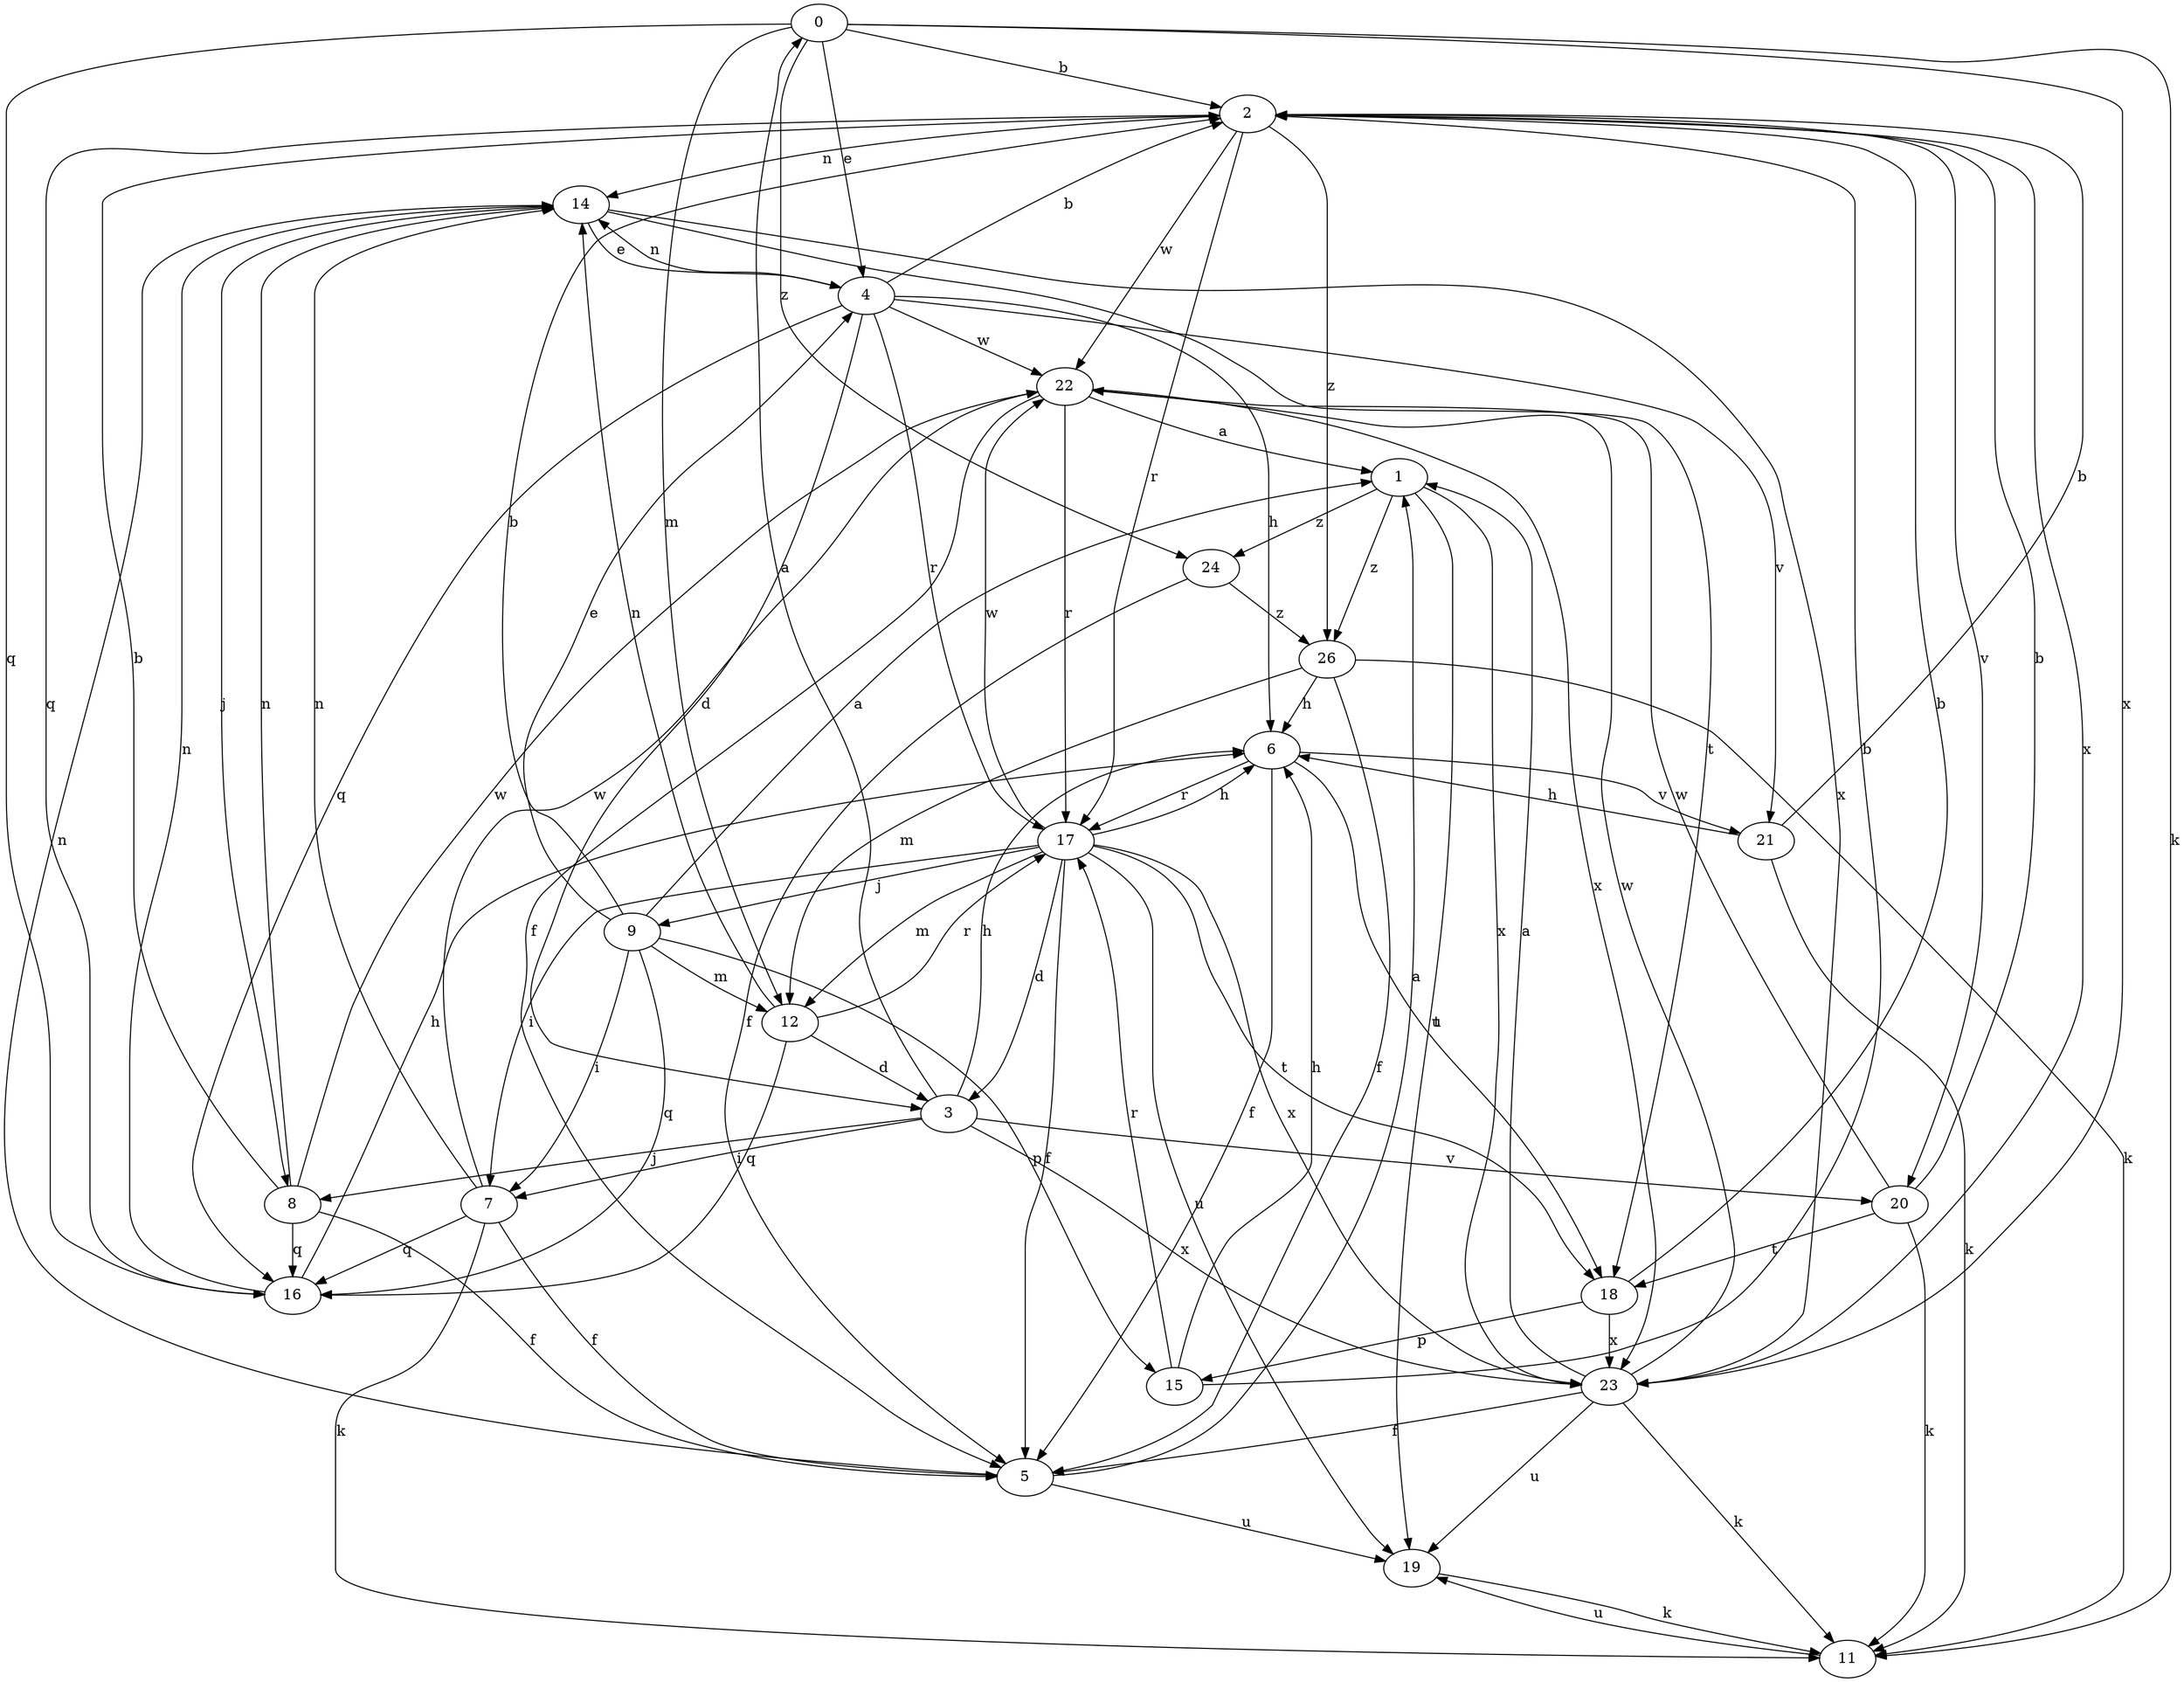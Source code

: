 strict digraph  {
0;
1;
2;
3;
4;
5;
6;
7;
8;
9;
11;
12;
14;
15;
16;
17;
18;
19;
20;
21;
22;
23;
24;
26;
0 -> 2  [label=b];
0 -> 4  [label=e];
0 -> 11  [label=k];
0 -> 12  [label=m];
0 -> 16  [label=q];
0 -> 23  [label=x];
0 -> 24  [label=z];
1 -> 19  [label=u];
1 -> 23  [label=x];
1 -> 24  [label=z];
1 -> 26  [label=z];
2 -> 14  [label=n];
2 -> 16  [label=q];
2 -> 17  [label=r];
2 -> 20  [label=v];
2 -> 22  [label=w];
2 -> 23  [label=x];
2 -> 26  [label=z];
3 -> 0  [label=a];
3 -> 6  [label=h];
3 -> 7  [label=i];
3 -> 8  [label=j];
3 -> 20  [label=v];
3 -> 23  [label=x];
4 -> 2  [label=b];
4 -> 3  [label=d];
4 -> 6  [label=h];
4 -> 14  [label=n];
4 -> 16  [label=q];
4 -> 17  [label=r];
4 -> 21  [label=v];
4 -> 22  [label=w];
5 -> 1  [label=a];
5 -> 14  [label=n];
5 -> 19  [label=u];
6 -> 5  [label=f];
6 -> 17  [label=r];
6 -> 18  [label=t];
6 -> 21  [label=v];
7 -> 5  [label=f];
7 -> 11  [label=k];
7 -> 14  [label=n];
7 -> 16  [label=q];
7 -> 22  [label=w];
8 -> 2  [label=b];
8 -> 5  [label=f];
8 -> 14  [label=n];
8 -> 16  [label=q];
8 -> 22  [label=w];
9 -> 1  [label=a];
9 -> 2  [label=b];
9 -> 4  [label=e];
9 -> 7  [label=i];
9 -> 12  [label=m];
9 -> 15  [label=p];
9 -> 16  [label=q];
11 -> 19  [label=u];
12 -> 3  [label=d];
12 -> 14  [label=n];
12 -> 16  [label=q];
12 -> 17  [label=r];
14 -> 4  [label=e];
14 -> 8  [label=j];
14 -> 18  [label=t];
14 -> 23  [label=x];
15 -> 2  [label=b];
15 -> 6  [label=h];
15 -> 17  [label=r];
16 -> 6  [label=h];
16 -> 14  [label=n];
17 -> 3  [label=d];
17 -> 5  [label=f];
17 -> 6  [label=h];
17 -> 7  [label=i];
17 -> 9  [label=j];
17 -> 12  [label=m];
17 -> 18  [label=t];
17 -> 19  [label=u];
17 -> 22  [label=w];
17 -> 23  [label=x];
18 -> 2  [label=b];
18 -> 15  [label=p];
18 -> 23  [label=x];
19 -> 11  [label=k];
20 -> 2  [label=b];
20 -> 11  [label=k];
20 -> 18  [label=t];
20 -> 22  [label=w];
21 -> 2  [label=b];
21 -> 6  [label=h];
21 -> 11  [label=k];
22 -> 1  [label=a];
22 -> 5  [label=f];
22 -> 17  [label=r];
22 -> 23  [label=x];
23 -> 1  [label=a];
23 -> 5  [label=f];
23 -> 11  [label=k];
23 -> 19  [label=u];
23 -> 22  [label=w];
24 -> 5  [label=f];
24 -> 26  [label=z];
26 -> 5  [label=f];
26 -> 6  [label=h];
26 -> 11  [label=k];
26 -> 12  [label=m];
}
